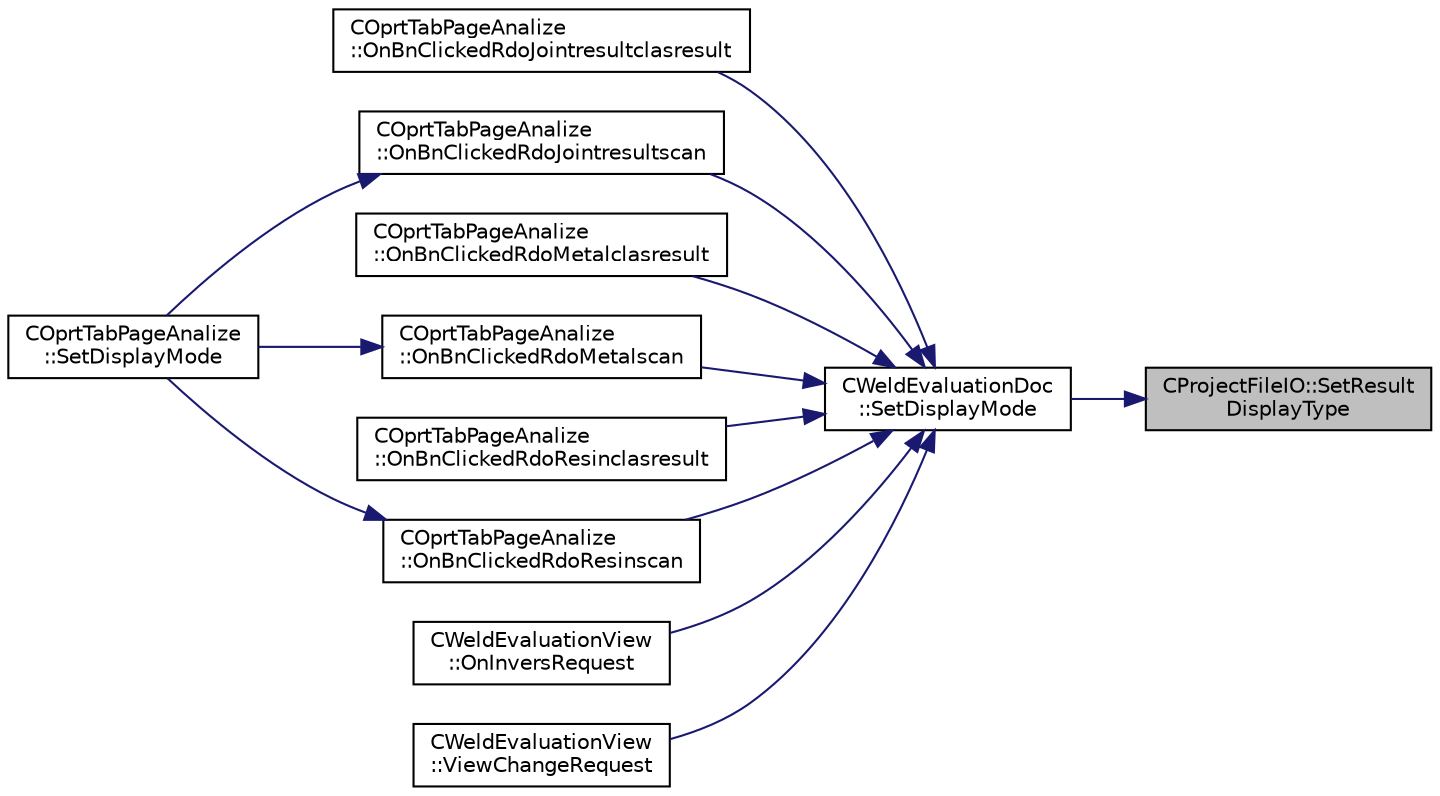 digraph "CProjectFileIO::SetResultDisplayType"
{
 // LATEX_PDF_SIZE
  edge [fontname="Helvetica",fontsize="10",labelfontname="Helvetica",labelfontsize="10"];
  node [fontname="Helvetica",fontsize="10",shape=record];
  rankdir="RL";
  Node1 [label="CProjectFileIO::SetResult\lDisplayType",height=0.2,width=0.4,color="black", fillcolor="grey75", style="filled", fontcolor="black",tooltip="接合結果画像表示タイプの設定"];
  Node1 -> Node2 [dir="back",color="midnightblue",fontsize="10",style="solid",fontname="Helvetica"];
  Node2 [label="CWeldEvaluationDoc\l::SetDisplayMode",height=0.2,width=0.4,color="black", fillcolor="white", style="filled",URL="$class_c_weld_evaluation_doc.html#a8c3734ada4777e97073fd72a094bf46f",tooltip="表示モードの設定"];
  Node2 -> Node3 [dir="back",color="midnightblue",fontsize="10",style="solid",fontname="Helvetica"];
  Node3 [label="COprtTabPageAnalize\l::OnBnClickedRdoJointresultclasresult",height=0.2,width=0.4,color="black", fillcolor="white", style="filled",URL="$class_c_oprt_tab_page_analize.html#adee2f539754700ef37d0e306b728e4d6",tooltip="接合結果表示タイプ分類結果選択時処理"];
  Node2 -> Node4 [dir="back",color="midnightblue",fontsize="10",style="solid",fontname="Helvetica"];
  Node4 [label="COprtTabPageAnalize\l::OnBnClickedRdoJointresultscan",height=0.2,width=0.4,color="black", fillcolor="white", style="filled",URL="$class_c_oprt_tab_page_analize.html#a6e4c0695d90711c7c02c0dd2ea31ca71",tooltip="接合結果表示タイプスキャン選択時処理"];
  Node4 -> Node5 [dir="back",color="midnightblue",fontsize="10",style="solid",fontname="Helvetica"];
  Node5 [label="COprtTabPageAnalize\l::SetDisplayMode",height=0.2,width=0.4,color="black", fillcolor="white", style="filled",URL="$class_c_oprt_tab_page_analize.html#ad026ecbbc983699be043cf39cf611383",tooltip="表示方法の設定"];
  Node2 -> Node6 [dir="back",color="midnightblue",fontsize="10",style="solid",fontname="Helvetica"];
  Node6 [label="COprtTabPageAnalize\l::OnBnClickedRdoMetalclasresult",height=0.2,width=0.4,color="black", fillcolor="white", style="filled",URL="$class_c_oprt_tab_page_analize.html#ac82359ab4f3766594ccb083a112e9fe8",tooltip="金属面表示タイプ分類結果選択時処理"];
  Node2 -> Node7 [dir="back",color="midnightblue",fontsize="10",style="solid",fontname="Helvetica"];
  Node7 [label="COprtTabPageAnalize\l::OnBnClickedRdoMetalscan",height=0.2,width=0.4,color="black", fillcolor="white", style="filled",URL="$class_c_oprt_tab_page_analize.html#a13d39220b8346972e4eae2f1bc1ced22",tooltip="金属面表示タイプスキャン選択時処理"];
  Node7 -> Node5 [dir="back",color="midnightblue",fontsize="10",style="solid",fontname="Helvetica"];
  Node2 -> Node8 [dir="back",color="midnightblue",fontsize="10",style="solid",fontname="Helvetica"];
  Node8 [label="COprtTabPageAnalize\l::OnBnClickedRdoResinclasresult",height=0.2,width=0.4,color="black", fillcolor="white", style="filled",URL="$class_c_oprt_tab_page_analize.html#ae9f8a7e416776fe6187673306e5d3a85",tooltip="樹脂面表示タイプ分類結果選択時処理"];
  Node2 -> Node9 [dir="back",color="midnightblue",fontsize="10",style="solid",fontname="Helvetica"];
  Node9 [label="COprtTabPageAnalize\l::OnBnClickedRdoResinscan",height=0.2,width=0.4,color="black", fillcolor="white", style="filled",URL="$class_c_oprt_tab_page_analize.html#ae69d1c504a694b6b61840b1fe377e601",tooltip="樹脂面表示タイプスキャン選択時処理"];
  Node9 -> Node5 [dir="back",color="midnightblue",fontsize="10",style="solid",fontname="Helvetica"];
  Node2 -> Node10 [dir="back",color="midnightblue",fontsize="10",style="solid",fontname="Helvetica"];
  Node10 [label="CWeldEvaluationView\l::OnInversRequest",height=0.2,width=0.4,color="black", fillcolor="white", style="filled",URL="$class_c_weld_evaluation_view.html#a64432e2c0e21d161465fb28eb9e71594",tooltip="データ反転の要求"];
  Node2 -> Node11 [dir="back",color="midnightblue",fontsize="10",style="solid",fontname="Helvetica"];
  Node11 [label="CWeldEvaluationView\l::ViewChangeRequest",height=0.2,width=0.4,color="black", fillcolor="white", style="filled",URL="$class_c_weld_evaluation_view.html#a50da59446b116e48eb00b4ccc6074cdd",tooltip="表示変更リクエスト"];
}
